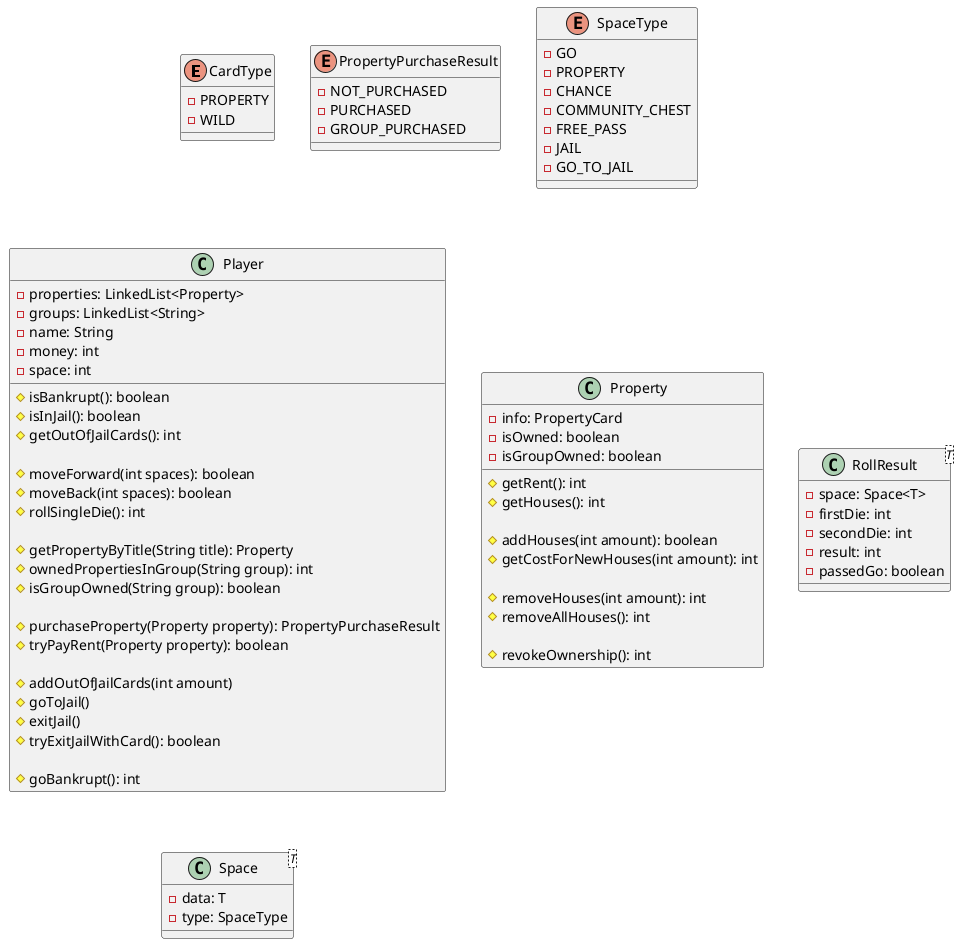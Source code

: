 @startuml JMonopoly

enum CardType {
    -PROPERTY
    -WILD
}

enum PropertyPurchaseResult {
    -NOT_PURCHASED
    -PURCHASED
    -GROUP_PURCHASED
}

enum SpaceType {
    -GO
    -PROPERTY
    -CHANCE
    -COMMUNITY_CHEST
    -FREE_PASS
    -JAIL
    -GO_TO_JAIL
}

class Player {
    -properties: LinkedList<Property>
    -groups: LinkedList<String>
    -name: String
    -money: int
    -space: int

    #isBankrupt(): boolean
    #isInJail(): boolean
    #getOutOfJailCards(): int

    #moveForward(int spaces): boolean
    #moveBack(int spaces): boolean
    #rollSingleDie(): int

    #getPropertyByTitle(String title): Property
    #ownedPropertiesInGroup(String group): int
    #isGroupOwned(String group): boolean

    #purchaseProperty(Property property): PropertyPurchaseResult
    #tryPayRent(Property property): boolean

    #addOutOfJailCards(int amount)
    #goToJail()
    #exitJail()
    #tryExitJailWithCard(): boolean

    #goBankrupt(): int
}

class Property {
    -info: PropertyCard
    -isOwned: boolean
    -isGroupOwned: boolean

    #getRent(): int
    #getHouses(): int

    #addHouses(int amount): boolean
    #getCostForNewHouses(int amount): int

    #removeHouses(int amount): int
    #removeAllHouses(): int

    #revokeOwnership(): int
}

class RollResult<T> {
    -space: Space<T>
    -firstDie: int
    -secondDie: int
    -result: int
    -passedGo: boolean
}

class Space<T> {
    -data: T
    -type: SpaceType
}

@enduml